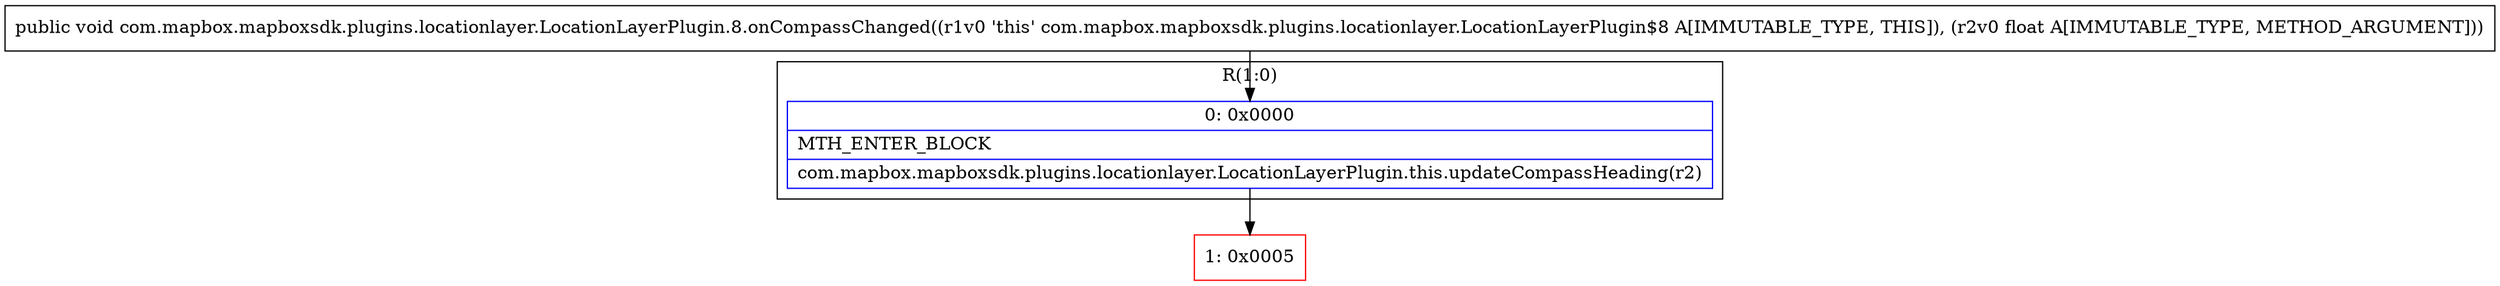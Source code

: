 digraph "CFG forcom.mapbox.mapboxsdk.plugins.locationlayer.LocationLayerPlugin.8.onCompassChanged(F)V" {
subgraph cluster_Region_546894059 {
label = "R(1:0)";
node [shape=record,color=blue];
Node_0 [shape=record,label="{0\:\ 0x0000|MTH_ENTER_BLOCK\l|com.mapbox.mapboxsdk.plugins.locationlayer.LocationLayerPlugin.this.updateCompassHeading(r2)\l}"];
}
Node_1 [shape=record,color=red,label="{1\:\ 0x0005}"];
MethodNode[shape=record,label="{public void com.mapbox.mapboxsdk.plugins.locationlayer.LocationLayerPlugin.8.onCompassChanged((r1v0 'this' com.mapbox.mapboxsdk.plugins.locationlayer.LocationLayerPlugin$8 A[IMMUTABLE_TYPE, THIS]), (r2v0 float A[IMMUTABLE_TYPE, METHOD_ARGUMENT])) }"];
MethodNode -> Node_0;
Node_0 -> Node_1;
}

